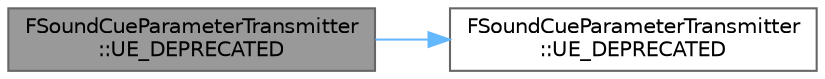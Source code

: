 digraph "FSoundCueParameterTransmitter::UE_DEPRECATED"
{
 // INTERACTIVE_SVG=YES
 // LATEX_PDF_SIZE
  bgcolor="transparent";
  edge [fontname=Helvetica,fontsize=10,labelfontname=Helvetica,labelfontsize=10];
  node [fontname=Helvetica,fontsize=10,shape=box,height=0.2,width=0.4];
  rankdir="LR";
  Node1 [id="Node000001",label="FSoundCueParameterTransmitter\l::UE_DEPRECATED",height=0.2,width=0.4,color="gray40", fillcolor="grey60", style="filled", fontcolor="black",tooltip=" "];
  Node1 -> Node2 [id="edge1_Node000001_Node000002",color="steelblue1",style="solid",tooltip=" "];
  Node2 [id="Node000002",label="FSoundCueParameterTransmitter\l::UE_DEPRECATED",height=0.2,width=0.4,color="grey40", fillcolor="white", style="filled",URL="$de/d83/classFSoundCueParameterTransmitter.html#aaef8975c597e2a8e333dfadb1151eeaf",tooltip=" "];
}
